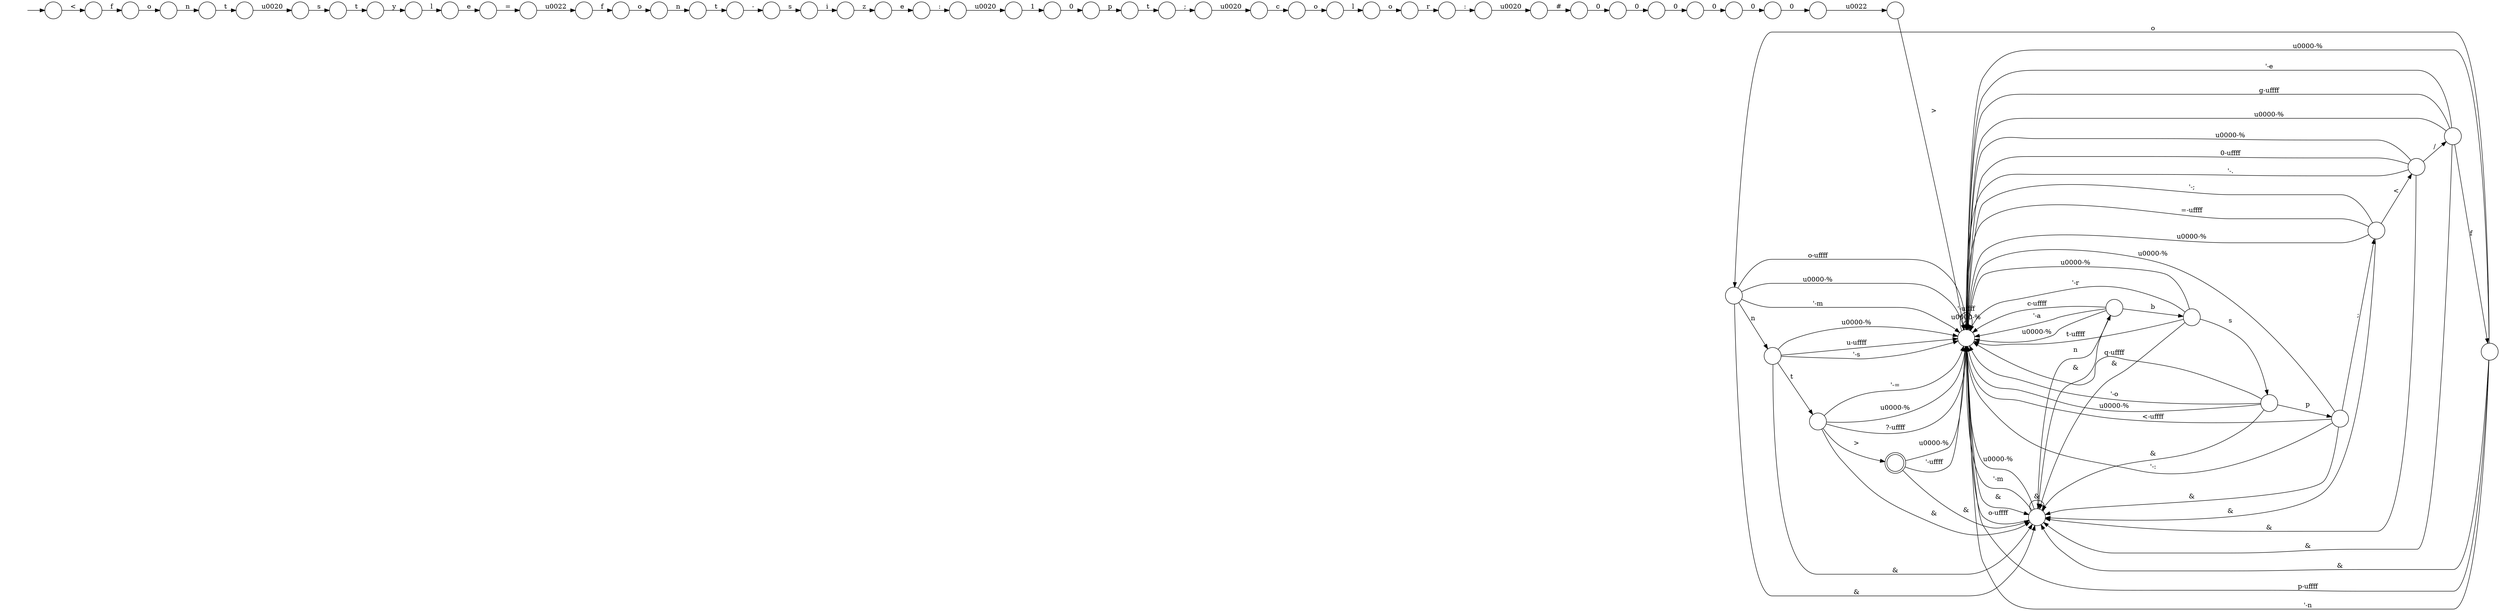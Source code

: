 digraph Automaton {
  rankdir = LR;
  0 [shape=circle,label=""];
  0 -> 32 [label="n"]
  0 -> 59 [label="o-\uffff"]
  0 -> 55 [label="&"]
  0 -> 59 [label="\u0000-%"]
  0 -> 59 [label="'-m"]
  1 [shape=circle,label=""];
  1 -> 59 [label="'-a"]
  1 -> 55 [label="&"]
  1 -> 37 [label="b"]
  1 -> 59 [label="\u0000-%"]
  1 -> 59 [label="c-\uffff"]
  2 [shape=circle,label=""];
  2 -> 59 [label="q-\uffff"]
  2 -> 59 [label="'-o"]
  2 -> 55 [label="&"]
  2 -> 18 [label="p"]
  2 -> 59 [label="\u0000-%"]
  3 [shape=circle,label=""];
  3 -> 19 [label="i"]
  4 [shape=circle,label=""];
  4 -> 48 [label=":"]
  5 [shape=circle,label=""];
  5 -> 49 [label="\u0022"]
  6 [shape=circle,label=""];
  6 -> 56 [label="0"]
  7 [shape=circle,label=""];
  7 -> 39 [label="l"]
  8 [shape=circle,label=""];
  8 -> 14 [label="1"]
  9 [shape=circle,label=""];
  9 -> 6 [label="0"]
  10 [shape=circle,label=""];
  10 -> 59 [label="'-."]
  10 -> 55 [label="&"]
  10 -> 31 [label="/"]
  10 -> 59 [label="\u0000-%"]
  10 -> 59 [label="0-\uffff"]
  11 [shape=circle,label=""];
  11 -> 50 [label="t"]
  12 [shape=circle,label=""];
  12 -> 9 [label="0"]
  13 [shape=circle,label=""];
  13 -> 16 [label="o"]
  14 [shape=circle,label=""];
  14 -> 28 [label="0"]
  15 [shape=circle,label=""];
  15 -> 34 [label="n"]
  16 [shape=circle,label=""];
  16 -> 11 [label="n"]
  17 [shape=circle,label=""];
  17 -> 40 [label="0"]
  18 [shape=circle,label=""];
  18 -> 59 [label="<-\uffff"]
  18 -> 59 [label="'-:"]
  18 -> 55 [label="&"]
  18 -> 43 [label=";"]
  18 -> 59 [label="\u0000-%"]
  19 [shape=circle,label=""];
  19 -> 33 [label="z"]
  20 [shape=circle,label=""];
  20 -> 21 [label=";"]
  21 [shape=circle,label=""];
  21 -> 22 [label="\u0020"]
  22 [shape=circle,label=""];
  22 -> 42 [label="c"]
  23 [shape=circle,label=""];
  23 -> 41 [label="y"]
  24 [shape=circle,label=""];
  24 -> 4 [label="r"]
  25 [shape=circle,label=""];
  25 -> 12 [label="#"]
  26 [shape=circle,label=""];
  26 -> 46 [label="-"]
  27 [shape=circle,label=""];
  27 -> 8 [label="\u0020"]
  28 [shape=circle,label=""];
  28 -> 29 [label="p"]
  29 [shape=circle,label=""];
  29 -> 20 [label="t"]
  30 [shape=circle,label=""];
  30 -> 55 [label="&"]
  30 -> 59 [label="'-="]
  30 -> 57 [label=">"]
  30 -> 59 [label="\u0000-%"]
  30 -> 59 [label="?-\uffff"]
  31 [shape=circle,label=""];
  31 -> 52 [label="f"]
  31 -> 55 [label="&"]
  31 -> 59 [label="g-\uffff"]
  31 -> 59 [label="'-e"]
  31 -> 59 [label="\u0000-%"]
  32 [shape=circle,label=""];
  32 -> 55 [label="&"]
  32 -> 30 [label="t"]
  32 -> 59 [label="\u0000-%"]
  32 -> 59 [label="u-\uffff"]
  32 -> 59 [label="'-s"]
  33 [shape=circle,label=""];
  33 -> 38 [label="e"]
  34 [shape=circle,label=""];
  34 -> 26 [label="t"]
  35 [shape=circle,label=""];
  35 -> 13 [label="f"]
  36 [shape=circle,label=""];
  36 -> 53 [label="e"]
  37 [shape=circle,label=""];
  37 -> 55 [label="&"]
  37 -> 2 [label="s"]
  37 -> 59 [label="t-\uffff"]
  37 -> 59 [label="\u0000-%"]
  37 -> 59 [label="'-r"]
  38 [shape=circle,label=""];
  38 -> 27 [label=":"]
  39 [shape=circle,label=""];
  39 -> 24 [label="o"]
  40 [shape=circle,label=""];
  40 -> 58 [label="\u0022"]
  41 [shape=circle,label=""];
  41 -> 36 [label="l"]
  42 [shape=circle,label=""];
  42 -> 7 [label="o"]
  43 [shape=circle,label=""];
  43 -> 59 [label="'-;"]
  43 -> 59 [label="=-\uffff"]
  43 -> 55 [label="&"]
  43 -> 59 [label="\u0000-%"]
  43 -> 10 [label="<"]
  44 [shape=circle,label=""];
  44 -> 17 [label="0"]
  45 [shape=circle,label=""];
  45 -> 15 [label="o"]
  46 [shape=circle,label=""];
  46 -> 3 [label="s"]
  47 [shape=circle,label=""];
  initial [shape=plaintext,label=""];
  initial -> 47
  47 -> 35 [label="<"]
  48 [shape=circle,label=""];
  48 -> 25 [label="\u0020"]
  49 [shape=circle,label=""];
  49 -> 45 [label="f"]
  50 [shape=circle,label=""];
  50 -> 51 [label="\u0020"]
  51 [shape=circle,label=""];
  51 -> 54 [label="s"]
  52 [shape=circle,label=""];
  52 -> 59 [label="p-\uffff"]
  52 -> 59 [label="'-n"]
  52 -> 55 [label="&"]
  52 -> 59 [label="\u0000-%"]
  52 -> 0 [label="o"]
  53 [shape=circle,label=""];
  53 -> 5 [label="="]
  54 [shape=circle,label=""];
  54 -> 23 [label="t"]
  55 [shape=circle,label=""];
  55 -> 1 [label="n"]
  55 -> 59 [label="o-\uffff"]
  55 -> 55 [label="&"]
  55 -> 59 [label="\u0000-%"]
  55 -> 59 [label="'-m"]
  56 [shape=circle,label=""];
  56 -> 44 [label="0"]
  57 [shape=doublecircle,label=""];
  57 -> 55 [label="&"]
  57 -> 59 [label="\u0000-%"]
  57 -> 59 [label="'-\uffff"]
  58 [shape=circle,label=""];
  58 -> 59 [label=">"]
  59 [shape=circle,label=""];
  59 -> 55 [label="&"]
  59 -> 59 [label="\u0000-%"]
  59 -> 59 [label="'-\uffff"]
}


